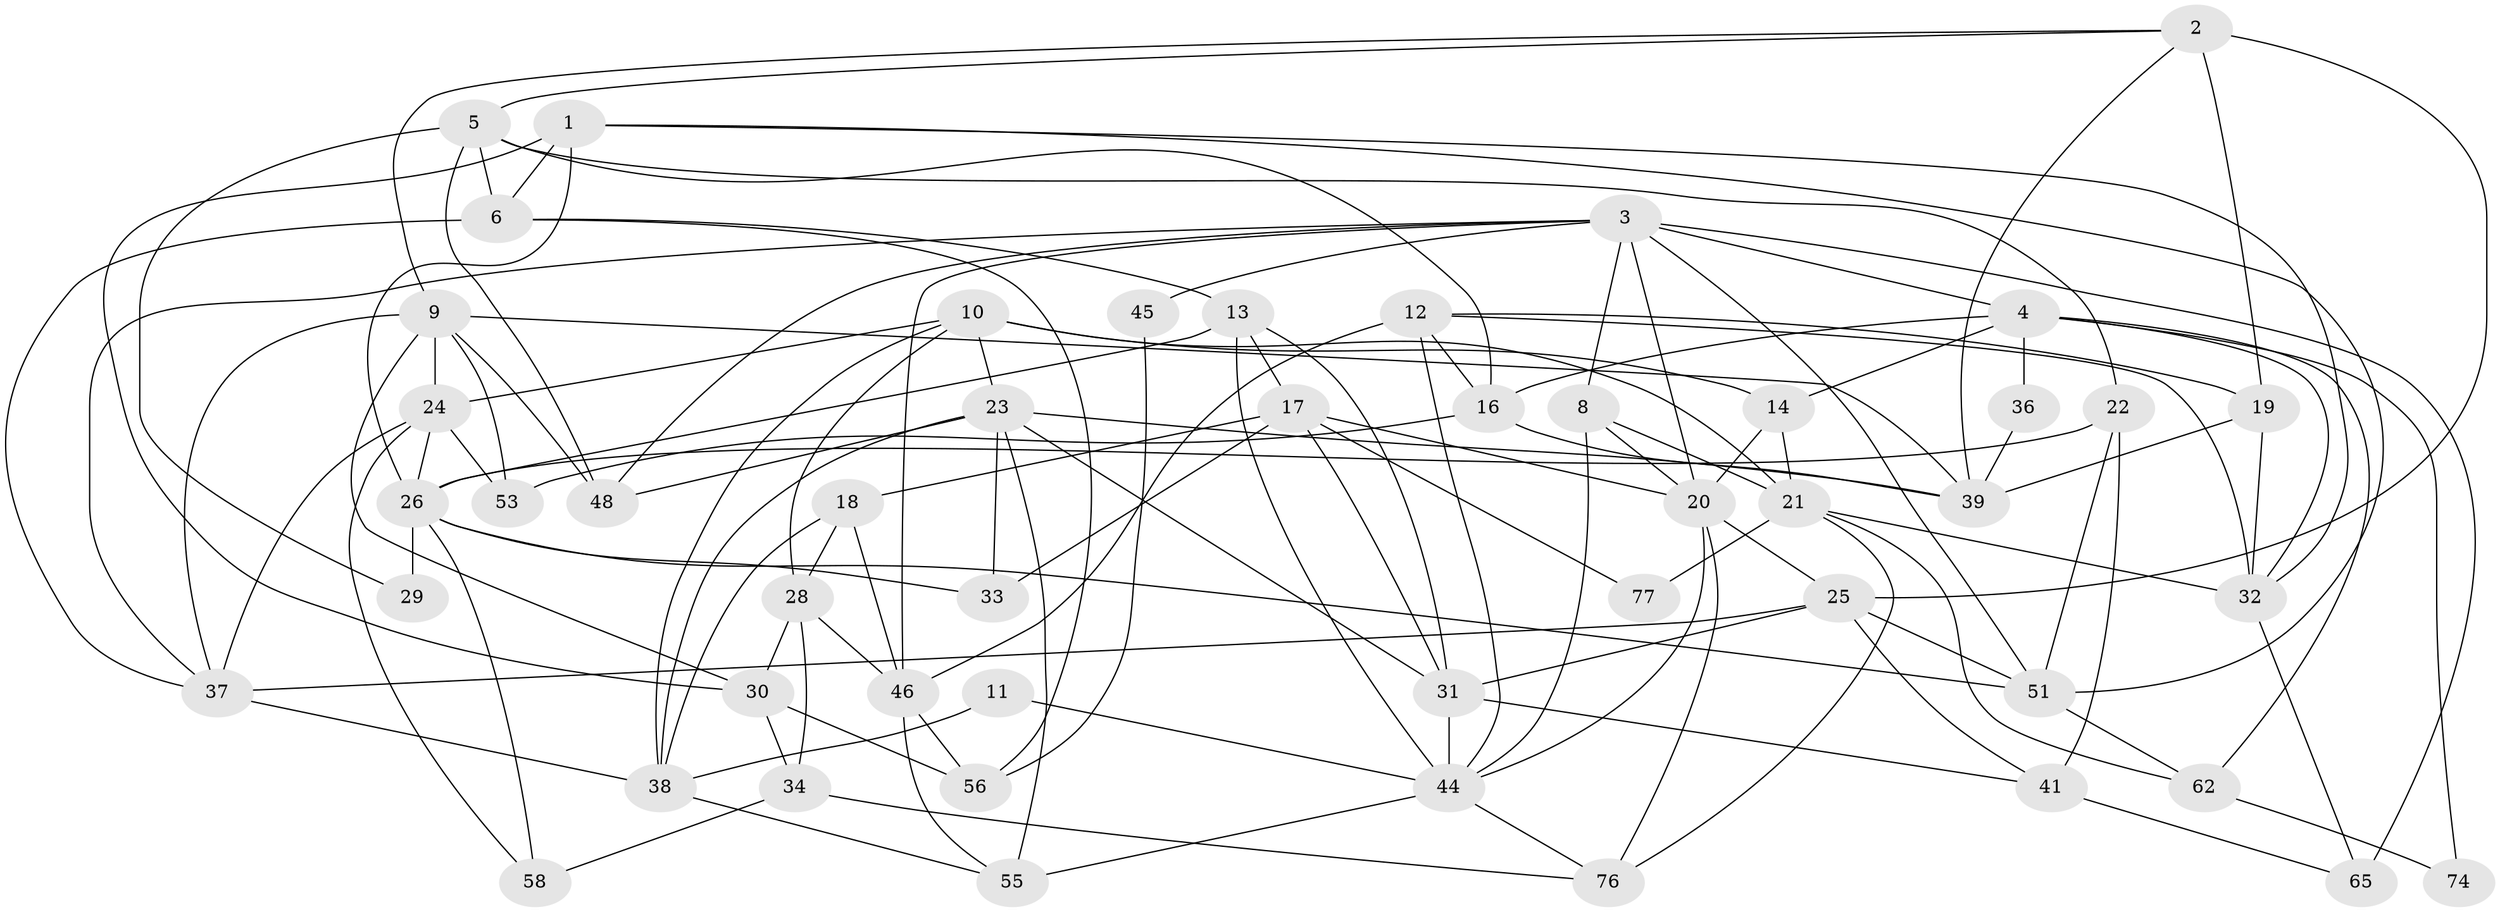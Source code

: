 // original degree distribution, {3: 0.25925925925925924, 5: 0.19753086419753085, 4: 0.30864197530864196, 6: 0.09876543209876543, 2: 0.1111111111111111, 7: 0.012345679012345678, 8: 0.012345679012345678}
// Generated by graph-tools (version 1.1) at 2025/11/02/27/25 16:11:17]
// undirected, 50 vertices, 122 edges
graph export_dot {
graph [start="1"]
  node [color=gray90,style=filled];
  1 [super="+49"];
  2 [super="+57"];
  3 [super="+70"];
  4 [super="+66"];
  5 [super="+78"];
  6 [super="+7"];
  8 [super="+15"];
  9 [super="+27"];
  10 [super="+69"];
  11 [super="+40"];
  12 [super="+75"];
  13;
  14;
  16 [super="+59"];
  17 [super="+81"];
  18 [super="+50"];
  19;
  20 [super="+52"];
  21 [super="+47"];
  22;
  23 [super="+71"];
  24 [super="+64"];
  25 [super="+79"];
  26 [super="+72"];
  28;
  29;
  30 [super="+80"];
  31 [super="+35"];
  32 [super="+42"];
  33;
  34 [super="+43"];
  36;
  37;
  38 [super="+68"];
  39 [super="+61"];
  41 [super="+54"];
  44 [super="+63"];
  45;
  46 [super="+67"];
  48;
  51 [super="+73"];
  53;
  55;
  56 [super="+60"];
  58;
  62;
  65;
  74;
  76;
  77;
  1 -- 6 [weight=2];
  1 -- 26 [weight=2];
  1 -- 51;
  1 -- 30;
  1 -- 32;
  2 -- 19;
  2 -- 25;
  2 -- 9;
  2 -- 39;
  2 -- 5;
  3 -- 4 [weight=2];
  3 -- 45;
  3 -- 48;
  3 -- 65;
  3 -- 37;
  3 -- 20;
  3 -- 51;
  3 -- 46;
  3 -- 8;
  4 -- 32;
  4 -- 36;
  4 -- 14;
  4 -- 74;
  4 -- 62;
  4 -- 16;
  5 -- 48;
  5 -- 29;
  5 -- 6;
  5 -- 16;
  5 -- 22;
  6 -- 37;
  6 -- 56;
  6 -- 13;
  8 -- 21;
  8 -- 44;
  8 -- 20;
  9 -- 48;
  9 -- 37;
  9 -- 53;
  9 -- 39;
  9 -- 30;
  9 -- 24;
  10 -- 14;
  10 -- 23;
  10 -- 28;
  10 -- 21;
  10 -- 38;
  10 -- 24;
  11 -- 44 [weight=2];
  11 -- 38;
  12 -- 16;
  12 -- 46;
  12 -- 19;
  12 -- 44;
  12 -- 32;
  13 -- 26;
  13 -- 31;
  13 -- 44;
  13 -- 17;
  14 -- 21;
  14 -- 20;
  16 -- 53;
  16 -- 39;
  17 -- 20;
  17 -- 33;
  17 -- 77;
  17 -- 18;
  17 -- 31;
  18 -- 38;
  18 -- 28;
  18 -- 46;
  19 -- 39;
  19 -- 32;
  20 -- 25;
  20 -- 76;
  20 -- 44;
  21 -- 32;
  21 -- 76;
  21 -- 77;
  21 -- 62;
  22 -- 41;
  22 -- 51;
  22 -- 26;
  23 -- 33;
  23 -- 39;
  23 -- 48;
  23 -- 38;
  23 -- 31;
  23 -- 55;
  24 -- 58;
  24 -- 37;
  24 -- 53;
  24 -- 26;
  25 -- 37 [weight=2];
  25 -- 31;
  25 -- 51;
  25 -- 41;
  26 -- 33;
  26 -- 29;
  26 -- 51;
  26 -- 58;
  28 -- 34;
  28 -- 46;
  28 -- 30;
  30 -- 56 [weight=2];
  30 -- 34;
  31 -- 44;
  31 -- 41;
  32 -- 65;
  34 -- 76;
  34 -- 58;
  36 -- 39;
  37 -- 38;
  38 -- 55;
  41 -- 65;
  44 -- 55;
  44 -- 76;
  45 -- 56;
  46 -- 56;
  46 -- 55;
  51 -- 62;
  62 -- 74;
}

